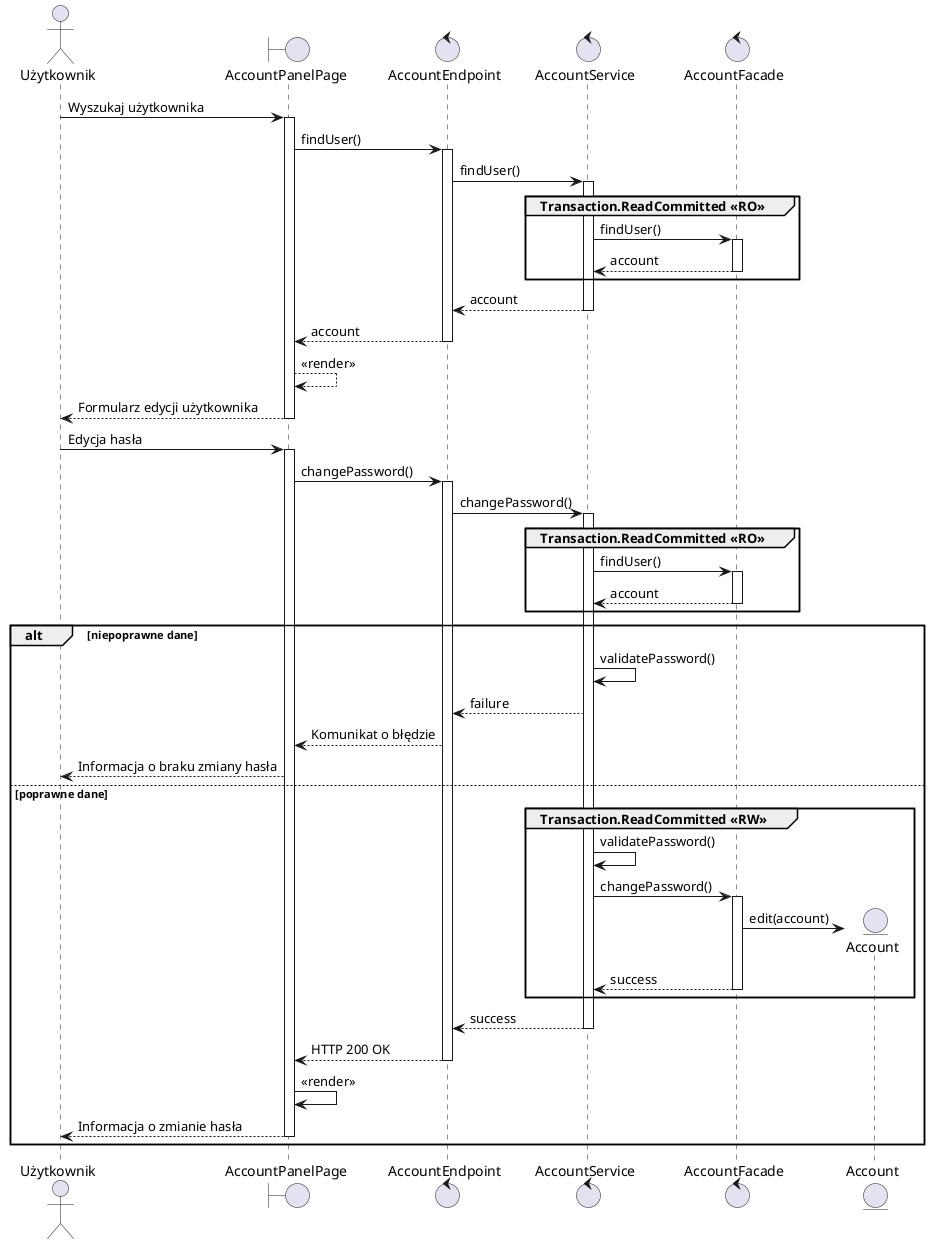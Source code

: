 @startuml MOK.7 Zmiana własnego hasła

actor Użytkownik as client
boundary AccountPanelPage as gui
control AccountEndpoint as controller
control AccountService as service
control AccountFacade as facade
entity Account as account

client -> gui ++ : Wyszukaj użytkownika
gui -> controller ++ :  findUser()
controller -> service ++ : findUser()
group Transaction.ReadCommitted <<RO>>
    service -> facade ++ : findUser()
    return account
end
return account
return account
gui --> gui : <<render>>
return Formularz edycji użytkownika

client -> gui ++ : Edycja hasła
gui -> controller ++ : changePassword()
controller -> service ++ : changePassword() 
' group Transaction. ?????
' service -> service : validatePassword()
' znajdz konto

group Transaction.ReadCommitted <<RO>>
    service -> facade ++ : findUser()
    return account
end

alt niepoprawne dane
    service -> service : validatePassword()
    service --> controller : failure
    controller --> gui : Komunikat o błędzie
    gui --> client : Informacja o braku zmiany hasła
else poprawne dane
    group Transaction.ReadCommitted <<RW>>
    
        service -> service : validatePassword()
        service -> facade ++ : changePassword()
        facade -> account ** : edit(account)
    return success
    end

return success
return HTTP 200 OK
gui -> gui : <<render>>
return Informacja o zmianie hasła
end

@enduml